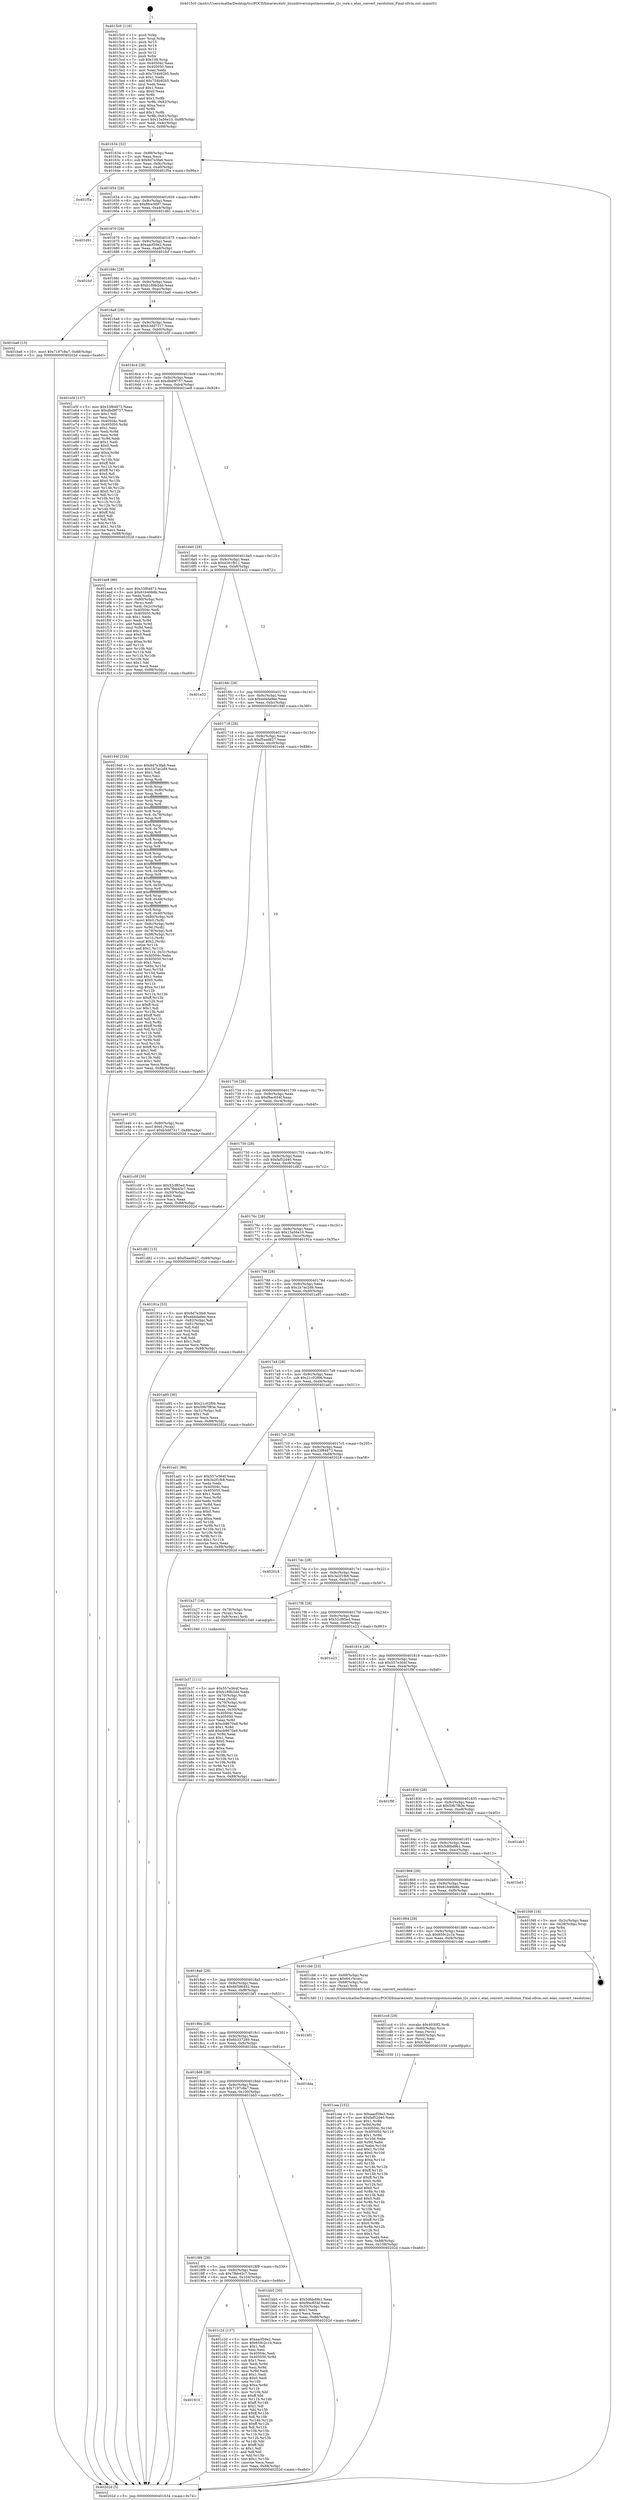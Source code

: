 digraph "0x4015c0" {
  label = "0x4015c0 (/mnt/c/Users/mathe/Desktop/tcc/POCII/binaries/extr_linuxdriversinputmouseelan_i2c_core.c_elan_convert_resolution_Final-ollvm.out::main(0))"
  labelloc = "t"
  node[shape=record]

  Entry [label="",width=0.3,height=0.3,shape=circle,fillcolor=black,style=filled]
  "0x401634" [label="{
     0x401634 [32]\l
     | [instrs]\l
     &nbsp;&nbsp;0x401634 \<+6\>: mov -0x88(%rbp),%eax\l
     &nbsp;&nbsp;0x40163a \<+2\>: mov %eax,%ecx\l
     &nbsp;&nbsp;0x40163c \<+6\>: sub $0x8d7e3fa6,%ecx\l
     &nbsp;&nbsp;0x401642 \<+6\>: mov %eax,-0x9c(%rbp)\l
     &nbsp;&nbsp;0x401648 \<+6\>: mov %ecx,-0xa0(%rbp)\l
     &nbsp;&nbsp;0x40164e \<+6\>: je 0000000000401f5a \<main+0x99a\>\l
  }"]
  "0x401f5a" [label="{
     0x401f5a\l
  }", style=dashed]
  "0x401654" [label="{
     0x401654 [28]\l
     | [instrs]\l
     &nbsp;&nbsp;0x401654 \<+5\>: jmp 0000000000401659 \<main+0x99\>\l
     &nbsp;&nbsp;0x401659 \<+6\>: mov -0x9c(%rbp),%eax\l
     &nbsp;&nbsp;0x40165f \<+5\>: sub $0x8fce3d97,%eax\l
     &nbsp;&nbsp;0x401664 \<+6\>: mov %eax,-0xa4(%rbp)\l
     &nbsp;&nbsp;0x40166a \<+6\>: je 0000000000401d91 \<main+0x7d1\>\l
  }"]
  Exit [label="",width=0.3,height=0.3,shape=circle,fillcolor=black,style=filled,peripheries=2]
  "0x401d91" [label="{
     0x401d91\l
  }", style=dashed]
  "0x401670" [label="{
     0x401670 [28]\l
     | [instrs]\l
     &nbsp;&nbsp;0x401670 \<+5\>: jmp 0000000000401675 \<main+0xb5\>\l
     &nbsp;&nbsp;0x401675 \<+6\>: mov -0x9c(%rbp),%eax\l
     &nbsp;&nbsp;0x40167b \<+5\>: sub $0xaacf59e2,%eax\l
     &nbsp;&nbsp;0x401680 \<+6\>: mov %eax,-0xa8(%rbp)\l
     &nbsp;&nbsp;0x401686 \<+6\>: je 0000000000401fcf \<main+0xa0f\>\l
  }"]
  "0x401cea" [label="{
     0x401cea [152]\l
     | [instrs]\l
     &nbsp;&nbsp;0x401cea \<+5\>: mov $0xaacf59e2,%esi\l
     &nbsp;&nbsp;0x401cef \<+5\>: mov $0xfaf52d40,%edx\l
     &nbsp;&nbsp;0x401cf4 \<+3\>: mov $0x1,%r8b\l
     &nbsp;&nbsp;0x401cf7 \<+3\>: xor %r9d,%r9d\l
     &nbsp;&nbsp;0x401cfa \<+8\>: mov 0x40504c,%r10d\l
     &nbsp;&nbsp;0x401d02 \<+8\>: mov 0x405050,%r11d\l
     &nbsp;&nbsp;0x401d0a \<+4\>: sub $0x1,%r9d\l
     &nbsp;&nbsp;0x401d0e \<+3\>: mov %r10d,%ebx\l
     &nbsp;&nbsp;0x401d11 \<+3\>: add %r9d,%ebx\l
     &nbsp;&nbsp;0x401d14 \<+4\>: imul %ebx,%r10d\l
     &nbsp;&nbsp;0x401d18 \<+4\>: and $0x1,%r10d\l
     &nbsp;&nbsp;0x401d1c \<+4\>: cmp $0x0,%r10d\l
     &nbsp;&nbsp;0x401d20 \<+4\>: sete %r14b\l
     &nbsp;&nbsp;0x401d24 \<+4\>: cmp $0xa,%r11d\l
     &nbsp;&nbsp;0x401d28 \<+4\>: setl %r15b\l
     &nbsp;&nbsp;0x401d2c \<+3\>: mov %r14b,%r12b\l
     &nbsp;&nbsp;0x401d2f \<+4\>: xor $0xff,%r12b\l
     &nbsp;&nbsp;0x401d33 \<+3\>: mov %r15b,%r13b\l
     &nbsp;&nbsp;0x401d36 \<+4\>: xor $0xff,%r13b\l
     &nbsp;&nbsp;0x401d3a \<+4\>: xor $0x0,%r8b\l
     &nbsp;&nbsp;0x401d3e \<+3\>: mov %r12b,%cl\l
     &nbsp;&nbsp;0x401d41 \<+3\>: and $0x0,%cl\l
     &nbsp;&nbsp;0x401d44 \<+3\>: and %r8b,%r14b\l
     &nbsp;&nbsp;0x401d47 \<+3\>: mov %r13b,%dil\l
     &nbsp;&nbsp;0x401d4a \<+4\>: and $0x0,%dil\l
     &nbsp;&nbsp;0x401d4e \<+3\>: and %r8b,%r15b\l
     &nbsp;&nbsp;0x401d51 \<+3\>: or %r14b,%cl\l
     &nbsp;&nbsp;0x401d54 \<+3\>: or %r15b,%dil\l
     &nbsp;&nbsp;0x401d57 \<+3\>: xor %dil,%cl\l
     &nbsp;&nbsp;0x401d5a \<+3\>: or %r13b,%r12b\l
     &nbsp;&nbsp;0x401d5d \<+4\>: xor $0xff,%r12b\l
     &nbsp;&nbsp;0x401d61 \<+4\>: or $0x0,%r8b\l
     &nbsp;&nbsp;0x401d65 \<+3\>: and %r8b,%r12b\l
     &nbsp;&nbsp;0x401d68 \<+3\>: or %r12b,%cl\l
     &nbsp;&nbsp;0x401d6b \<+3\>: test $0x1,%cl\l
     &nbsp;&nbsp;0x401d6e \<+3\>: cmovne %edx,%esi\l
     &nbsp;&nbsp;0x401d71 \<+6\>: mov %esi,-0x88(%rbp)\l
     &nbsp;&nbsp;0x401d77 \<+6\>: mov %eax,-0x108(%rbp)\l
     &nbsp;&nbsp;0x401d7d \<+5\>: jmp 000000000040202d \<main+0xa6d\>\l
  }"]
  "0x401fcf" [label="{
     0x401fcf\l
  }", style=dashed]
  "0x40168c" [label="{
     0x40168c [28]\l
     | [instrs]\l
     &nbsp;&nbsp;0x40168c \<+5\>: jmp 0000000000401691 \<main+0xd1\>\l
     &nbsp;&nbsp;0x401691 \<+6\>: mov -0x9c(%rbp),%eax\l
     &nbsp;&nbsp;0x401697 \<+5\>: sub $0xb189b2dd,%eax\l
     &nbsp;&nbsp;0x40169c \<+6\>: mov %eax,-0xac(%rbp)\l
     &nbsp;&nbsp;0x4016a2 \<+6\>: je 0000000000401ba6 \<main+0x5e6\>\l
  }"]
  "0x401ccd" [label="{
     0x401ccd [29]\l
     | [instrs]\l
     &nbsp;&nbsp;0x401ccd \<+10\>: movabs $0x4030f2,%rdi\l
     &nbsp;&nbsp;0x401cd7 \<+4\>: mov -0x60(%rbp),%rcx\l
     &nbsp;&nbsp;0x401cdb \<+2\>: mov %eax,(%rcx)\l
     &nbsp;&nbsp;0x401cdd \<+4\>: mov -0x60(%rbp),%rcx\l
     &nbsp;&nbsp;0x401ce1 \<+2\>: mov (%rcx),%esi\l
     &nbsp;&nbsp;0x401ce3 \<+2\>: mov $0x0,%al\l
     &nbsp;&nbsp;0x401ce5 \<+5\>: call 0000000000401030 \<printf@plt\>\l
     | [calls]\l
     &nbsp;&nbsp;0x401030 \{1\} (unknown)\l
  }"]
  "0x401ba6" [label="{
     0x401ba6 [15]\l
     | [instrs]\l
     &nbsp;&nbsp;0x401ba6 \<+10\>: movl $0x7197c8a7,-0x88(%rbp)\l
     &nbsp;&nbsp;0x401bb0 \<+5\>: jmp 000000000040202d \<main+0xa6d\>\l
  }"]
  "0x4016a8" [label="{
     0x4016a8 [28]\l
     | [instrs]\l
     &nbsp;&nbsp;0x4016a8 \<+5\>: jmp 00000000004016ad \<main+0xed\>\l
     &nbsp;&nbsp;0x4016ad \<+6\>: mov -0x9c(%rbp),%eax\l
     &nbsp;&nbsp;0x4016b3 \<+5\>: sub $0xb3dd7317,%eax\l
     &nbsp;&nbsp;0x4016b8 \<+6\>: mov %eax,-0xb0(%rbp)\l
     &nbsp;&nbsp;0x4016be \<+6\>: je 0000000000401e5f \<main+0x89f\>\l
  }"]
  "0x401910" [label="{
     0x401910\l
  }", style=dashed]
  "0x401e5f" [label="{
     0x401e5f [137]\l
     | [instrs]\l
     &nbsp;&nbsp;0x401e5f \<+5\>: mov $0x33f84873,%eax\l
     &nbsp;&nbsp;0x401e64 \<+5\>: mov $0xdbd9f757,%ecx\l
     &nbsp;&nbsp;0x401e69 \<+2\>: mov $0x1,%dl\l
     &nbsp;&nbsp;0x401e6b \<+2\>: xor %esi,%esi\l
     &nbsp;&nbsp;0x401e6d \<+7\>: mov 0x40504c,%edi\l
     &nbsp;&nbsp;0x401e74 \<+8\>: mov 0x405050,%r8d\l
     &nbsp;&nbsp;0x401e7c \<+3\>: sub $0x1,%esi\l
     &nbsp;&nbsp;0x401e7f \<+3\>: mov %edi,%r9d\l
     &nbsp;&nbsp;0x401e82 \<+3\>: add %esi,%r9d\l
     &nbsp;&nbsp;0x401e85 \<+4\>: imul %r9d,%edi\l
     &nbsp;&nbsp;0x401e89 \<+3\>: and $0x1,%edi\l
     &nbsp;&nbsp;0x401e8c \<+3\>: cmp $0x0,%edi\l
     &nbsp;&nbsp;0x401e8f \<+4\>: sete %r10b\l
     &nbsp;&nbsp;0x401e93 \<+4\>: cmp $0xa,%r8d\l
     &nbsp;&nbsp;0x401e97 \<+4\>: setl %r11b\l
     &nbsp;&nbsp;0x401e9b \<+3\>: mov %r10b,%bl\l
     &nbsp;&nbsp;0x401e9e \<+3\>: xor $0xff,%bl\l
     &nbsp;&nbsp;0x401ea1 \<+3\>: mov %r11b,%r14b\l
     &nbsp;&nbsp;0x401ea4 \<+4\>: xor $0xff,%r14b\l
     &nbsp;&nbsp;0x401ea8 \<+3\>: xor $0x0,%dl\l
     &nbsp;&nbsp;0x401eab \<+3\>: mov %bl,%r15b\l
     &nbsp;&nbsp;0x401eae \<+4\>: and $0x0,%r15b\l
     &nbsp;&nbsp;0x401eb2 \<+3\>: and %dl,%r10b\l
     &nbsp;&nbsp;0x401eb5 \<+3\>: mov %r14b,%r12b\l
     &nbsp;&nbsp;0x401eb8 \<+4\>: and $0x0,%r12b\l
     &nbsp;&nbsp;0x401ebc \<+3\>: and %dl,%r11b\l
     &nbsp;&nbsp;0x401ebf \<+3\>: or %r10b,%r15b\l
     &nbsp;&nbsp;0x401ec2 \<+3\>: or %r11b,%r12b\l
     &nbsp;&nbsp;0x401ec5 \<+3\>: xor %r12b,%r15b\l
     &nbsp;&nbsp;0x401ec8 \<+3\>: or %r14b,%bl\l
     &nbsp;&nbsp;0x401ecb \<+3\>: xor $0xff,%bl\l
     &nbsp;&nbsp;0x401ece \<+3\>: or $0x0,%dl\l
     &nbsp;&nbsp;0x401ed1 \<+2\>: and %dl,%bl\l
     &nbsp;&nbsp;0x401ed3 \<+3\>: or %bl,%r15b\l
     &nbsp;&nbsp;0x401ed6 \<+4\>: test $0x1,%r15b\l
     &nbsp;&nbsp;0x401eda \<+3\>: cmovne %ecx,%eax\l
     &nbsp;&nbsp;0x401edd \<+6\>: mov %eax,-0x88(%rbp)\l
     &nbsp;&nbsp;0x401ee3 \<+5\>: jmp 000000000040202d \<main+0xa6d\>\l
  }"]
  "0x4016c4" [label="{
     0x4016c4 [28]\l
     | [instrs]\l
     &nbsp;&nbsp;0x4016c4 \<+5\>: jmp 00000000004016c9 \<main+0x109\>\l
     &nbsp;&nbsp;0x4016c9 \<+6\>: mov -0x9c(%rbp),%eax\l
     &nbsp;&nbsp;0x4016cf \<+5\>: sub $0xdbd9f757,%eax\l
     &nbsp;&nbsp;0x4016d4 \<+6\>: mov %eax,-0xb4(%rbp)\l
     &nbsp;&nbsp;0x4016da \<+6\>: je 0000000000401ee8 \<main+0x928\>\l
  }"]
  "0x401c2d" [label="{
     0x401c2d [137]\l
     | [instrs]\l
     &nbsp;&nbsp;0x401c2d \<+5\>: mov $0xaacf59e2,%eax\l
     &nbsp;&nbsp;0x401c32 \<+5\>: mov $0x659c2c1b,%ecx\l
     &nbsp;&nbsp;0x401c37 \<+2\>: mov $0x1,%dl\l
     &nbsp;&nbsp;0x401c39 \<+2\>: xor %esi,%esi\l
     &nbsp;&nbsp;0x401c3b \<+7\>: mov 0x40504c,%edi\l
     &nbsp;&nbsp;0x401c42 \<+8\>: mov 0x405050,%r8d\l
     &nbsp;&nbsp;0x401c4a \<+3\>: sub $0x1,%esi\l
     &nbsp;&nbsp;0x401c4d \<+3\>: mov %edi,%r9d\l
     &nbsp;&nbsp;0x401c50 \<+3\>: add %esi,%r9d\l
     &nbsp;&nbsp;0x401c53 \<+4\>: imul %r9d,%edi\l
     &nbsp;&nbsp;0x401c57 \<+3\>: and $0x1,%edi\l
     &nbsp;&nbsp;0x401c5a \<+3\>: cmp $0x0,%edi\l
     &nbsp;&nbsp;0x401c5d \<+4\>: sete %r10b\l
     &nbsp;&nbsp;0x401c61 \<+4\>: cmp $0xa,%r8d\l
     &nbsp;&nbsp;0x401c65 \<+4\>: setl %r11b\l
     &nbsp;&nbsp;0x401c69 \<+3\>: mov %r10b,%bl\l
     &nbsp;&nbsp;0x401c6c \<+3\>: xor $0xff,%bl\l
     &nbsp;&nbsp;0x401c6f \<+3\>: mov %r11b,%r14b\l
     &nbsp;&nbsp;0x401c72 \<+4\>: xor $0xff,%r14b\l
     &nbsp;&nbsp;0x401c76 \<+3\>: xor $0x1,%dl\l
     &nbsp;&nbsp;0x401c79 \<+3\>: mov %bl,%r15b\l
     &nbsp;&nbsp;0x401c7c \<+4\>: and $0xff,%r15b\l
     &nbsp;&nbsp;0x401c80 \<+3\>: and %dl,%r10b\l
     &nbsp;&nbsp;0x401c83 \<+3\>: mov %r14b,%r12b\l
     &nbsp;&nbsp;0x401c86 \<+4\>: and $0xff,%r12b\l
     &nbsp;&nbsp;0x401c8a \<+3\>: and %dl,%r11b\l
     &nbsp;&nbsp;0x401c8d \<+3\>: or %r10b,%r15b\l
     &nbsp;&nbsp;0x401c90 \<+3\>: or %r11b,%r12b\l
     &nbsp;&nbsp;0x401c93 \<+3\>: xor %r12b,%r15b\l
     &nbsp;&nbsp;0x401c96 \<+3\>: or %r14b,%bl\l
     &nbsp;&nbsp;0x401c99 \<+3\>: xor $0xff,%bl\l
     &nbsp;&nbsp;0x401c9c \<+3\>: or $0x1,%dl\l
     &nbsp;&nbsp;0x401c9f \<+2\>: and %dl,%bl\l
     &nbsp;&nbsp;0x401ca1 \<+3\>: or %bl,%r15b\l
     &nbsp;&nbsp;0x401ca4 \<+4\>: test $0x1,%r15b\l
     &nbsp;&nbsp;0x401ca8 \<+3\>: cmovne %ecx,%eax\l
     &nbsp;&nbsp;0x401cab \<+6\>: mov %eax,-0x88(%rbp)\l
     &nbsp;&nbsp;0x401cb1 \<+5\>: jmp 000000000040202d \<main+0xa6d\>\l
  }"]
  "0x401ee8" [label="{
     0x401ee8 [96]\l
     | [instrs]\l
     &nbsp;&nbsp;0x401ee8 \<+5\>: mov $0x33f84873,%eax\l
     &nbsp;&nbsp;0x401eed \<+5\>: mov $0x61b46b8b,%ecx\l
     &nbsp;&nbsp;0x401ef2 \<+2\>: xor %edx,%edx\l
     &nbsp;&nbsp;0x401ef4 \<+4\>: mov -0x80(%rbp),%rsi\l
     &nbsp;&nbsp;0x401ef8 \<+2\>: mov (%rsi),%edi\l
     &nbsp;&nbsp;0x401efa \<+3\>: mov %edi,-0x2c(%rbp)\l
     &nbsp;&nbsp;0x401efd \<+7\>: mov 0x40504c,%edi\l
     &nbsp;&nbsp;0x401f04 \<+8\>: mov 0x405050,%r8d\l
     &nbsp;&nbsp;0x401f0c \<+3\>: sub $0x1,%edx\l
     &nbsp;&nbsp;0x401f0f \<+3\>: mov %edi,%r9d\l
     &nbsp;&nbsp;0x401f12 \<+3\>: add %edx,%r9d\l
     &nbsp;&nbsp;0x401f15 \<+4\>: imul %r9d,%edi\l
     &nbsp;&nbsp;0x401f19 \<+3\>: and $0x1,%edi\l
     &nbsp;&nbsp;0x401f1c \<+3\>: cmp $0x0,%edi\l
     &nbsp;&nbsp;0x401f1f \<+4\>: sete %r10b\l
     &nbsp;&nbsp;0x401f23 \<+4\>: cmp $0xa,%r8d\l
     &nbsp;&nbsp;0x401f27 \<+4\>: setl %r11b\l
     &nbsp;&nbsp;0x401f2b \<+3\>: mov %r10b,%bl\l
     &nbsp;&nbsp;0x401f2e \<+3\>: and %r11b,%bl\l
     &nbsp;&nbsp;0x401f31 \<+3\>: xor %r11b,%r10b\l
     &nbsp;&nbsp;0x401f34 \<+3\>: or %r10b,%bl\l
     &nbsp;&nbsp;0x401f37 \<+3\>: test $0x1,%bl\l
     &nbsp;&nbsp;0x401f3a \<+3\>: cmovne %ecx,%eax\l
     &nbsp;&nbsp;0x401f3d \<+6\>: mov %eax,-0x88(%rbp)\l
     &nbsp;&nbsp;0x401f43 \<+5\>: jmp 000000000040202d \<main+0xa6d\>\l
  }"]
  "0x4016e0" [label="{
     0x4016e0 [28]\l
     | [instrs]\l
     &nbsp;&nbsp;0x4016e0 \<+5\>: jmp 00000000004016e5 \<main+0x125\>\l
     &nbsp;&nbsp;0x4016e5 \<+6\>: mov -0x9c(%rbp),%eax\l
     &nbsp;&nbsp;0x4016eb \<+5\>: sub $0xe261fb11,%eax\l
     &nbsp;&nbsp;0x4016f0 \<+6\>: mov %eax,-0xb8(%rbp)\l
     &nbsp;&nbsp;0x4016f6 \<+6\>: je 0000000000401e32 \<main+0x872\>\l
  }"]
  "0x4018f4" [label="{
     0x4018f4 [28]\l
     | [instrs]\l
     &nbsp;&nbsp;0x4018f4 \<+5\>: jmp 00000000004018f9 \<main+0x339\>\l
     &nbsp;&nbsp;0x4018f9 \<+6\>: mov -0x9c(%rbp),%eax\l
     &nbsp;&nbsp;0x4018ff \<+5\>: sub $0x7fbb45c7,%eax\l
     &nbsp;&nbsp;0x401904 \<+6\>: mov %eax,-0x104(%rbp)\l
     &nbsp;&nbsp;0x40190a \<+6\>: je 0000000000401c2d \<main+0x66d\>\l
  }"]
  "0x401e32" [label="{
     0x401e32\l
  }", style=dashed]
  "0x4016fc" [label="{
     0x4016fc [28]\l
     | [instrs]\l
     &nbsp;&nbsp;0x4016fc \<+5\>: jmp 0000000000401701 \<main+0x141\>\l
     &nbsp;&nbsp;0x401701 \<+6\>: mov -0x9c(%rbp),%eax\l
     &nbsp;&nbsp;0x401707 \<+5\>: sub $0xed4da9ee,%eax\l
     &nbsp;&nbsp;0x40170c \<+6\>: mov %eax,-0xbc(%rbp)\l
     &nbsp;&nbsp;0x401712 \<+6\>: je 000000000040194f \<main+0x38f\>\l
  }"]
  "0x401bb5" [label="{
     0x401bb5 [30]\l
     | [instrs]\l
     &nbsp;&nbsp;0x401bb5 \<+5\>: mov $0x5d6bd9b1,%eax\l
     &nbsp;&nbsp;0x401bba \<+5\>: mov $0xf9ac654f,%ecx\l
     &nbsp;&nbsp;0x401bbf \<+3\>: mov -0x30(%rbp),%edx\l
     &nbsp;&nbsp;0x401bc2 \<+3\>: cmp $0x1,%edx\l
     &nbsp;&nbsp;0x401bc5 \<+3\>: cmovl %ecx,%eax\l
     &nbsp;&nbsp;0x401bc8 \<+6\>: mov %eax,-0x88(%rbp)\l
     &nbsp;&nbsp;0x401bce \<+5\>: jmp 000000000040202d \<main+0xa6d\>\l
  }"]
  "0x40194f" [label="{
     0x40194f [326]\l
     | [instrs]\l
     &nbsp;&nbsp;0x40194f \<+5\>: mov $0x8d7e3fa6,%eax\l
     &nbsp;&nbsp;0x401954 \<+5\>: mov $0x1b7ac2d9,%ecx\l
     &nbsp;&nbsp;0x401959 \<+2\>: mov $0x1,%dl\l
     &nbsp;&nbsp;0x40195b \<+2\>: xor %esi,%esi\l
     &nbsp;&nbsp;0x40195d \<+3\>: mov %rsp,%rdi\l
     &nbsp;&nbsp;0x401960 \<+4\>: add $0xfffffffffffffff0,%rdi\l
     &nbsp;&nbsp;0x401964 \<+3\>: mov %rdi,%rsp\l
     &nbsp;&nbsp;0x401967 \<+4\>: mov %rdi,-0x80(%rbp)\l
     &nbsp;&nbsp;0x40196b \<+3\>: mov %rsp,%rdi\l
     &nbsp;&nbsp;0x40196e \<+4\>: add $0xfffffffffffffff0,%rdi\l
     &nbsp;&nbsp;0x401972 \<+3\>: mov %rdi,%rsp\l
     &nbsp;&nbsp;0x401975 \<+3\>: mov %rsp,%r8\l
     &nbsp;&nbsp;0x401978 \<+4\>: add $0xfffffffffffffff0,%r8\l
     &nbsp;&nbsp;0x40197c \<+3\>: mov %r8,%rsp\l
     &nbsp;&nbsp;0x40197f \<+4\>: mov %r8,-0x78(%rbp)\l
     &nbsp;&nbsp;0x401983 \<+3\>: mov %rsp,%r8\l
     &nbsp;&nbsp;0x401986 \<+4\>: add $0xfffffffffffffff0,%r8\l
     &nbsp;&nbsp;0x40198a \<+3\>: mov %r8,%rsp\l
     &nbsp;&nbsp;0x40198d \<+4\>: mov %r8,-0x70(%rbp)\l
     &nbsp;&nbsp;0x401991 \<+3\>: mov %rsp,%r8\l
     &nbsp;&nbsp;0x401994 \<+4\>: add $0xfffffffffffffff0,%r8\l
     &nbsp;&nbsp;0x401998 \<+3\>: mov %r8,%rsp\l
     &nbsp;&nbsp;0x40199b \<+4\>: mov %r8,-0x68(%rbp)\l
     &nbsp;&nbsp;0x40199f \<+3\>: mov %rsp,%r8\l
     &nbsp;&nbsp;0x4019a2 \<+4\>: add $0xfffffffffffffff0,%r8\l
     &nbsp;&nbsp;0x4019a6 \<+3\>: mov %r8,%rsp\l
     &nbsp;&nbsp;0x4019a9 \<+4\>: mov %r8,-0x60(%rbp)\l
     &nbsp;&nbsp;0x4019ad \<+3\>: mov %rsp,%r8\l
     &nbsp;&nbsp;0x4019b0 \<+4\>: add $0xfffffffffffffff0,%r8\l
     &nbsp;&nbsp;0x4019b4 \<+3\>: mov %r8,%rsp\l
     &nbsp;&nbsp;0x4019b7 \<+4\>: mov %r8,-0x58(%rbp)\l
     &nbsp;&nbsp;0x4019bb \<+3\>: mov %rsp,%r8\l
     &nbsp;&nbsp;0x4019be \<+4\>: add $0xfffffffffffffff0,%r8\l
     &nbsp;&nbsp;0x4019c2 \<+3\>: mov %r8,%rsp\l
     &nbsp;&nbsp;0x4019c5 \<+4\>: mov %r8,-0x50(%rbp)\l
     &nbsp;&nbsp;0x4019c9 \<+3\>: mov %rsp,%r8\l
     &nbsp;&nbsp;0x4019cc \<+4\>: add $0xfffffffffffffff0,%r8\l
     &nbsp;&nbsp;0x4019d0 \<+3\>: mov %r8,%rsp\l
     &nbsp;&nbsp;0x4019d3 \<+4\>: mov %r8,-0x48(%rbp)\l
     &nbsp;&nbsp;0x4019d7 \<+3\>: mov %rsp,%r8\l
     &nbsp;&nbsp;0x4019da \<+4\>: add $0xfffffffffffffff0,%r8\l
     &nbsp;&nbsp;0x4019de \<+3\>: mov %r8,%rsp\l
     &nbsp;&nbsp;0x4019e1 \<+4\>: mov %r8,-0x40(%rbp)\l
     &nbsp;&nbsp;0x4019e5 \<+4\>: mov -0x80(%rbp),%r8\l
     &nbsp;&nbsp;0x4019e9 \<+7\>: movl $0x0,(%r8)\l
     &nbsp;&nbsp;0x4019f0 \<+7\>: mov -0x8c(%rbp),%r9d\l
     &nbsp;&nbsp;0x4019f7 \<+3\>: mov %r9d,(%rdi)\l
     &nbsp;&nbsp;0x4019fa \<+4\>: mov -0x78(%rbp),%r8\l
     &nbsp;&nbsp;0x4019fe \<+7\>: mov -0x98(%rbp),%r10\l
     &nbsp;&nbsp;0x401a05 \<+3\>: mov %r10,(%r8)\l
     &nbsp;&nbsp;0x401a08 \<+3\>: cmpl $0x2,(%rdi)\l
     &nbsp;&nbsp;0x401a0b \<+4\>: setne %r11b\l
     &nbsp;&nbsp;0x401a0f \<+4\>: and $0x1,%r11b\l
     &nbsp;&nbsp;0x401a13 \<+4\>: mov %r11b,-0x31(%rbp)\l
     &nbsp;&nbsp;0x401a17 \<+7\>: mov 0x40504c,%ebx\l
     &nbsp;&nbsp;0x401a1e \<+8\>: mov 0x405050,%r14d\l
     &nbsp;&nbsp;0x401a26 \<+3\>: sub $0x1,%esi\l
     &nbsp;&nbsp;0x401a29 \<+3\>: mov %ebx,%r15d\l
     &nbsp;&nbsp;0x401a2c \<+3\>: add %esi,%r15d\l
     &nbsp;&nbsp;0x401a2f \<+4\>: imul %r15d,%ebx\l
     &nbsp;&nbsp;0x401a33 \<+3\>: and $0x1,%ebx\l
     &nbsp;&nbsp;0x401a36 \<+3\>: cmp $0x0,%ebx\l
     &nbsp;&nbsp;0x401a39 \<+4\>: sete %r11b\l
     &nbsp;&nbsp;0x401a3d \<+4\>: cmp $0xa,%r14d\l
     &nbsp;&nbsp;0x401a41 \<+4\>: setl %r12b\l
     &nbsp;&nbsp;0x401a45 \<+3\>: mov %r11b,%r13b\l
     &nbsp;&nbsp;0x401a48 \<+4\>: xor $0xff,%r13b\l
     &nbsp;&nbsp;0x401a4c \<+3\>: mov %r12b,%sil\l
     &nbsp;&nbsp;0x401a4f \<+4\>: xor $0xff,%sil\l
     &nbsp;&nbsp;0x401a53 \<+3\>: xor $0x1,%dl\l
     &nbsp;&nbsp;0x401a56 \<+3\>: mov %r13b,%dil\l
     &nbsp;&nbsp;0x401a59 \<+4\>: and $0xff,%dil\l
     &nbsp;&nbsp;0x401a5d \<+3\>: and %dl,%r11b\l
     &nbsp;&nbsp;0x401a60 \<+3\>: mov %sil,%r8b\l
     &nbsp;&nbsp;0x401a63 \<+4\>: and $0xff,%r8b\l
     &nbsp;&nbsp;0x401a67 \<+3\>: and %dl,%r12b\l
     &nbsp;&nbsp;0x401a6a \<+3\>: or %r11b,%dil\l
     &nbsp;&nbsp;0x401a6d \<+3\>: or %r12b,%r8b\l
     &nbsp;&nbsp;0x401a70 \<+3\>: xor %r8b,%dil\l
     &nbsp;&nbsp;0x401a73 \<+3\>: or %sil,%r13b\l
     &nbsp;&nbsp;0x401a76 \<+4\>: xor $0xff,%r13b\l
     &nbsp;&nbsp;0x401a7a \<+3\>: or $0x1,%dl\l
     &nbsp;&nbsp;0x401a7d \<+3\>: and %dl,%r13b\l
     &nbsp;&nbsp;0x401a80 \<+3\>: or %r13b,%dil\l
     &nbsp;&nbsp;0x401a83 \<+4\>: test $0x1,%dil\l
     &nbsp;&nbsp;0x401a87 \<+3\>: cmovne %ecx,%eax\l
     &nbsp;&nbsp;0x401a8a \<+6\>: mov %eax,-0x88(%rbp)\l
     &nbsp;&nbsp;0x401a90 \<+5\>: jmp 000000000040202d \<main+0xa6d\>\l
  }"]
  "0x401718" [label="{
     0x401718 [28]\l
     | [instrs]\l
     &nbsp;&nbsp;0x401718 \<+5\>: jmp 000000000040171d \<main+0x15d\>\l
     &nbsp;&nbsp;0x40171d \<+6\>: mov -0x9c(%rbp),%eax\l
     &nbsp;&nbsp;0x401723 \<+5\>: sub $0xf5aad627,%eax\l
     &nbsp;&nbsp;0x401728 \<+6\>: mov %eax,-0xc0(%rbp)\l
     &nbsp;&nbsp;0x40172e \<+6\>: je 0000000000401e46 \<main+0x886\>\l
  }"]
  "0x4018d8" [label="{
     0x4018d8 [28]\l
     | [instrs]\l
     &nbsp;&nbsp;0x4018d8 \<+5\>: jmp 00000000004018dd \<main+0x31d\>\l
     &nbsp;&nbsp;0x4018dd \<+6\>: mov -0x9c(%rbp),%eax\l
     &nbsp;&nbsp;0x4018e3 \<+5\>: sub $0x7197c8a7,%eax\l
     &nbsp;&nbsp;0x4018e8 \<+6\>: mov %eax,-0x100(%rbp)\l
     &nbsp;&nbsp;0x4018ee \<+6\>: je 0000000000401bb5 \<main+0x5f5\>\l
  }"]
  "0x401e46" [label="{
     0x401e46 [25]\l
     | [instrs]\l
     &nbsp;&nbsp;0x401e46 \<+4\>: mov -0x80(%rbp),%rax\l
     &nbsp;&nbsp;0x401e4a \<+6\>: movl $0x0,(%rax)\l
     &nbsp;&nbsp;0x401e50 \<+10\>: movl $0xb3dd7317,-0x88(%rbp)\l
     &nbsp;&nbsp;0x401e5a \<+5\>: jmp 000000000040202d \<main+0xa6d\>\l
  }"]
  "0x401734" [label="{
     0x401734 [28]\l
     | [instrs]\l
     &nbsp;&nbsp;0x401734 \<+5\>: jmp 0000000000401739 \<main+0x179\>\l
     &nbsp;&nbsp;0x401739 \<+6\>: mov -0x9c(%rbp),%eax\l
     &nbsp;&nbsp;0x40173f \<+5\>: sub $0xf9ac654f,%eax\l
     &nbsp;&nbsp;0x401744 \<+6\>: mov %eax,-0xc4(%rbp)\l
     &nbsp;&nbsp;0x40174a \<+6\>: je 0000000000401c0f \<main+0x64f\>\l
  }"]
  "0x401dda" [label="{
     0x401dda\l
  }", style=dashed]
  "0x401c0f" [label="{
     0x401c0f [30]\l
     | [instrs]\l
     &nbsp;&nbsp;0x401c0f \<+5\>: mov $0x52cf85ed,%eax\l
     &nbsp;&nbsp;0x401c14 \<+5\>: mov $0x7fbb45c7,%ecx\l
     &nbsp;&nbsp;0x401c19 \<+3\>: mov -0x30(%rbp),%edx\l
     &nbsp;&nbsp;0x401c1c \<+3\>: cmp $0x0,%edx\l
     &nbsp;&nbsp;0x401c1f \<+3\>: cmove %ecx,%eax\l
     &nbsp;&nbsp;0x401c22 \<+6\>: mov %eax,-0x88(%rbp)\l
     &nbsp;&nbsp;0x401c28 \<+5\>: jmp 000000000040202d \<main+0xa6d\>\l
  }"]
  "0x401750" [label="{
     0x401750 [28]\l
     | [instrs]\l
     &nbsp;&nbsp;0x401750 \<+5\>: jmp 0000000000401755 \<main+0x195\>\l
     &nbsp;&nbsp;0x401755 \<+6\>: mov -0x9c(%rbp),%eax\l
     &nbsp;&nbsp;0x40175b \<+5\>: sub $0xfaf52d40,%eax\l
     &nbsp;&nbsp;0x401760 \<+6\>: mov %eax,-0xc8(%rbp)\l
     &nbsp;&nbsp;0x401766 \<+6\>: je 0000000000401d82 \<main+0x7c2\>\l
  }"]
  "0x4018bc" [label="{
     0x4018bc [28]\l
     | [instrs]\l
     &nbsp;&nbsp;0x4018bc \<+5\>: jmp 00000000004018c1 \<main+0x301\>\l
     &nbsp;&nbsp;0x4018c1 \<+6\>: mov -0x9c(%rbp),%eax\l
     &nbsp;&nbsp;0x4018c7 \<+5\>: sub $0x6b337289,%eax\l
     &nbsp;&nbsp;0x4018cc \<+6\>: mov %eax,-0xfc(%rbp)\l
     &nbsp;&nbsp;0x4018d2 \<+6\>: je 0000000000401dda \<main+0x81a\>\l
  }"]
  "0x401d82" [label="{
     0x401d82 [15]\l
     | [instrs]\l
     &nbsp;&nbsp;0x401d82 \<+10\>: movl $0xf5aad627,-0x88(%rbp)\l
     &nbsp;&nbsp;0x401d8c \<+5\>: jmp 000000000040202d \<main+0xa6d\>\l
  }"]
  "0x40176c" [label="{
     0x40176c [28]\l
     | [instrs]\l
     &nbsp;&nbsp;0x40176c \<+5\>: jmp 0000000000401771 \<main+0x1b1\>\l
     &nbsp;&nbsp;0x401771 \<+6\>: mov -0x9c(%rbp),%eax\l
     &nbsp;&nbsp;0x401777 \<+5\>: sub $0x13a56e10,%eax\l
     &nbsp;&nbsp;0x40177c \<+6\>: mov %eax,-0xcc(%rbp)\l
     &nbsp;&nbsp;0x401782 \<+6\>: je 000000000040191a \<main+0x35a\>\l
  }"]
  "0x401bf1" [label="{
     0x401bf1\l
  }", style=dashed]
  "0x40191a" [label="{
     0x40191a [53]\l
     | [instrs]\l
     &nbsp;&nbsp;0x40191a \<+5\>: mov $0x8d7e3fa6,%eax\l
     &nbsp;&nbsp;0x40191f \<+5\>: mov $0xed4da9ee,%ecx\l
     &nbsp;&nbsp;0x401924 \<+6\>: mov -0x82(%rbp),%dl\l
     &nbsp;&nbsp;0x40192a \<+7\>: mov -0x81(%rbp),%sil\l
     &nbsp;&nbsp;0x401931 \<+3\>: mov %dl,%dil\l
     &nbsp;&nbsp;0x401934 \<+3\>: and %sil,%dil\l
     &nbsp;&nbsp;0x401937 \<+3\>: xor %sil,%dl\l
     &nbsp;&nbsp;0x40193a \<+3\>: or %dl,%dil\l
     &nbsp;&nbsp;0x40193d \<+4\>: test $0x1,%dil\l
     &nbsp;&nbsp;0x401941 \<+3\>: cmovne %ecx,%eax\l
     &nbsp;&nbsp;0x401944 \<+6\>: mov %eax,-0x88(%rbp)\l
     &nbsp;&nbsp;0x40194a \<+5\>: jmp 000000000040202d \<main+0xa6d\>\l
  }"]
  "0x401788" [label="{
     0x401788 [28]\l
     | [instrs]\l
     &nbsp;&nbsp;0x401788 \<+5\>: jmp 000000000040178d \<main+0x1cd\>\l
     &nbsp;&nbsp;0x40178d \<+6\>: mov -0x9c(%rbp),%eax\l
     &nbsp;&nbsp;0x401793 \<+5\>: sub $0x1b7ac2d9,%eax\l
     &nbsp;&nbsp;0x401798 \<+6\>: mov %eax,-0xd0(%rbp)\l
     &nbsp;&nbsp;0x40179e \<+6\>: je 0000000000401a95 \<main+0x4d5\>\l
  }"]
  "0x40202d" [label="{
     0x40202d [5]\l
     | [instrs]\l
     &nbsp;&nbsp;0x40202d \<+5\>: jmp 0000000000401634 \<main+0x74\>\l
  }"]
  "0x4015c0" [label="{
     0x4015c0 [116]\l
     | [instrs]\l
     &nbsp;&nbsp;0x4015c0 \<+1\>: push %rbp\l
     &nbsp;&nbsp;0x4015c1 \<+3\>: mov %rsp,%rbp\l
     &nbsp;&nbsp;0x4015c4 \<+2\>: push %r15\l
     &nbsp;&nbsp;0x4015c6 \<+2\>: push %r14\l
     &nbsp;&nbsp;0x4015c8 \<+2\>: push %r13\l
     &nbsp;&nbsp;0x4015ca \<+2\>: push %r12\l
     &nbsp;&nbsp;0x4015cc \<+1\>: push %rbx\l
     &nbsp;&nbsp;0x4015cd \<+7\>: sub $0x108,%rsp\l
     &nbsp;&nbsp;0x4015d4 \<+7\>: mov 0x40504c,%eax\l
     &nbsp;&nbsp;0x4015db \<+7\>: mov 0x405050,%ecx\l
     &nbsp;&nbsp;0x4015e2 \<+2\>: mov %eax,%edx\l
     &nbsp;&nbsp;0x4015e4 \<+6\>: sub $0x754b92b5,%edx\l
     &nbsp;&nbsp;0x4015ea \<+3\>: sub $0x1,%edx\l
     &nbsp;&nbsp;0x4015ed \<+6\>: add $0x754b92b5,%edx\l
     &nbsp;&nbsp;0x4015f3 \<+3\>: imul %edx,%eax\l
     &nbsp;&nbsp;0x4015f6 \<+3\>: and $0x1,%eax\l
     &nbsp;&nbsp;0x4015f9 \<+3\>: cmp $0x0,%eax\l
     &nbsp;&nbsp;0x4015fc \<+4\>: sete %r8b\l
     &nbsp;&nbsp;0x401600 \<+4\>: and $0x1,%r8b\l
     &nbsp;&nbsp;0x401604 \<+7\>: mov %r8b,-0x82(%rbp)\l
     &nbsp;&nbsp;0x40160b \<+3\>: cmp $0xa,%ecx\l
     &nbsp;&nbsp;0x40160e \<+4\>: setl %r8b\l
     &nbsp;&nbsp;0x401612 \<+4\>: and $0x1,%r8b\l
     &nbsp;&nbsp;0x401616 \<+7\>: mov %r8b,-0x81(%rbp)\l
     &nbsp;&nbsp;0x40161d \<+10\>: movl $0x13a56e10,-0x88(%rbp)\l
     &nbsp;&nbsp;0x401627 \<+6\>: mov %edi,-0x8c(%rbp)\l
     &nbsp;&nbsp;0x40162d \<+7\>: mov %rsi,-0x98(%rbp)\l
  }"]
  "0x4018a0" [label="{
     0x4018a0 [28]\l
     | [instrs]\l
     &nbsp;&nbsp;0x4018a0 \<+5\>: jmp 00000000004018a5 \<main+0x2e5\>\l
     &nbsp;&nbsp;0x4018a5 \<+6\>: mov -0x9c(%rbp),%eax\l
     &nbsp;&nbsp;0x4018ab \<+5\>: sub $0x66586452,%eax\l
     &nbsp;&nbsp;0x4018b0 \<+6\>: mov %eax,-0xf8(%rbp)\l
     &nbsp;&nbsp;0x4018b6 \<+6\>: je 0000000000401bf1 \<main+0x631\>\l
  }"]
  "0x401cb6" [label="{
     0x401cb6 [23]\l
     | [instrs]\l
     &nbsp;&nbsp;0x401cb6 \<+4\>: mov -0x68(%rbp),%rax\l
     &nbsp;&nbsp;0x401cba \<+7\>: movq $0x64,(%rax)\l
     &nbsp;&nbsp;0x401cc1 \<+4\>: mov -0x68(%rbp),%rax\l
     &nbsp;&nbsp;0x401cc5 \<+3\>: mov (%rax),%rdi\l
     &nbsp;&nbsp;0x401cc8 \<+5\>: call 00000000004013d0 \<elan_convert_resolution\>\l
     | [calls]\l
     &nbsp;&nbsp;0x4013d0 \{1\} (/mnt/c/Users/mathe/Desktop/tcc/POCII/binaries/extr_linuxdriversinputmouseelan_i2c_core.c_elan_convert_resolution_Final-ollvm.out::elan_convert_resolution)\l
  }"]
  "0x401a95" [label="{
     0x401a95 [30]\l
     | [instrs]\l
     &nbsp;&nbsp;0x401a95 \<+5\>: mov $0x21c02f06,%eax\l
     &nbsp;&nbsp;0x401a9a \<+5\>: mov $0x59b7f83e,%ecx\l
     &nbsp;&nbsp;0x401a9f \<+3\>: mov -0x31(%rbp),%dl\l
     &nbsp;&nbsp;0x401aa2 \<+3\>: test $0x1,%dl\l
     &nbsp;&nbsp;0x401aa5 \<+3\>: cmovne %ecx,%eax\l
     &nbsp;&nbsp;0x401aa8 \<+6\>: mov %eax,-0x88(%rbp)\l
     &nbsp;&nbsp;0x401aae \<+5\>: jmp 000000000040202d \<main+0xa6d\>\l
  }"]
  "0x4017a4" [label="{
     0x4017a4 [28]\l
     | [instrs]\l
     &nbsp;&nbsp;0x4017a4 \<+5\>: jmp 00000000004017a9 \<main+0x1e9\>\l
     &nbsp;&nbsp;0x4017a9 \<+6\>: mov -0x9c(%rbp),%eax\l
     &nbsp;&nbsp;0x4017af \<+5\>: sub $0x21c02f06,%eax\l
     &nbsp;&nbsp;0x4017b4 \<+6\>: mov %eax,-0xd4(%rbp)\l
     &nbsp;&nbsp;0x4017ba \<+6\>: je 0000000000401ad1 \<main+0x511\>\l
  }"]
  "0x401884" [label="{
     0x401884 [28]\l
     | [instrs]\l
     &nbsp;&nbsp;0x401884 \<+5\>: jmp 0000000000401889 \<main+0x2c9\>\l
     &nbsp;&nbsp;0x401889 \<+6\>: mov -0x9c(%rbp),%eax\l
     &nbsp;&nbsp;0x40188f \<+5\>: sub $0x659c2c1b,%eax\l
     &nbsp;&nbsp;0x401894 \<+6\>: mov %eax,-0xf4(%rbp)\l
     &nbsp;&nbsp;0x40189a \<+6\>: je 0000000000401cb6 \<main+0x6f6\>\l
  }"]
  "0x401ad1" [label="{
     0x401ad1 [86]\l
     | [instrs]\l
     &nbsp;&nbsp;0x401ad1 \<+5\>: mov $0x557e364f,%eax\l
     &nbsp;&nbsp;0x401ad6 \<+5\>: mov $0x3e2f1fb8,%ecx\l
     &nbsp;&nbsp;0x401adb \<+2\>: xor %edx,%edx\l
     &nbsp;&nbsp;0x401add \<+7\>: mov 0x40504c,%esi\l
     &nbsp;&nbsp;0x401ae4 \<+7\>: mov 0x405050,%edi\l
     &nbsp;&nbsp;0x401aeb \<+3\>: sub $0x1,%edx\l
     &nbsp;&nbsp;0x401aee \<+3\>: mov %esi,%r8d\l
     &nbsp;&nbsp;0x401af1 \<+3\>: add %edx,%r8d\l
     &nbsp;&nbsp;0x401af4 \<+4\>: imul %r8d,%esi\l
     &nbsp;&nbsp;0x401af8 \<+3\>: and $0x1,%esi\l
     &nbsp;&nbsp;0x401afb \<+3\>: cmp $0x0,%esi\l
     &nbsp;&nbsp;0x401afe \<+4\>: sete %r9b\l
     &nbsp;&nbsp;0x401b02 \<+3\>: cmp $0xa,%edi\l
     &nbsp;&nbsp;0x401b05 \<+4\>: setl %r10b\l
     &nbsp;&nbsp;0x401b09 \<+3\>: mov %r9b,%r11b\l
     &nbsp;&nbsp;0x401b0c \<+3\>: and %r10b,%r11b\l
     &nbsp;&nbsp;0x401b0f \<+3\>: xor %r10b,%r9b\l
     &nbsp;&nbsp;0x401b12 \<+3\>: or %r9b,%r11b\l
     &nbsp;&nbsp;0x401b15 \<+4\>: test $0x1,%r11b\l
     &nbsp;&nbsp;0x401b19 \<+3\>: cmovne %ecx,%eax\l
     &nbsp;&nbsp;0x401b1c \<+6\>: mov %eax,-0x88(%rbp)\l
     &nbsp;&nbsp;0x401b22 \<+5\>: jmp 000000000040202d \<main+0xa6d\>\l
  }"]
  "0x4017c0" [label="{
     0x4017c0 [28]\l
     | [instrs]\l
     &nbsp;&nbsp;0x4017c0 \<+5\>: jmp 00000000004017c5 \<main+0x205\>\l
     &nbsp;&nbsp;0x4017c5 \<+6\>: mov -0x9c(%rbp),%eax\l
     &nbsp;&nbsp;0x4017cb \<+5\>: sub $0x33f84873,%eax\l
     &nbsp;&nbsp;0x4017d0 \<+6\>: mov %eax,-0xd8(%rbp)\l
     &nbsp;&nbsp;0x4017d6 \<+6\>: je 0000000000402018 \<main+0xa58\>\l
  }"]
  "0x401f48" [label="{
     0x401f48 [18]\l
     | [instrs]\l
     &nbsp;&nbsp;0x401f48 \<+3\>: mov -0x2c(%rbp),%eax\l
     &nbsp;&nbsp;0x401f4b \<+4\>: lea -0x28(%rbp),%rsp\l
     &nbsp;&nbsp;0x401f4f \<+1\>: pop %rbx\l
     &nbsp;&nbsp;0x401f50 \<+2\>: pop %r12\l
     &nbsp;&nbsp;0x401f52 \<+2\>: pop %r13\l
     &nbsp;&nbsp;0x401f54 \<+2\>: pop %r14\l
     &nbsp;&nbsp;0x401f56 \<+2\>: pop %r15\l
     &nbsp;&nbsp;0x401f58 \<+1\>: pop %rbp\l
     &nbsp;&nbsp;0x401f59 \<+1\>: ret\l
  }"]
  "0x402018" [label="{
     0x402018\l
  }", style=dashed]
  "0x4017dc" [label="{
     0x4017dc [28]\l
     | [instrs]\l
     &nbsp;&nbsp;0x4017dc \<+5\>: jmp 00000000004017e1 \<main+0x221\>\l
     &nbsp;&nbsp;0x4017e1 \<+6\>: mov -0x9c(%rbp),%eax\l
     &nbsp;&nbsp;0x4017e7 \<+5\>: sub $0x3e2f1fb8,%eax\l
     &nbsp;&nbsp;0x4017ec \<+6\>: mov %eax,-0xdc(%rbp)\l
     &nbsp;&nbsp;0x4017f2 \<+6\>: je 0000000000401b27 \<main+0x567\>\l
  }"]
  "0x401868" [label="{
     0x401868 [28]\l
     | [instrs]\l
     &nbsp;&nbsp;0x401868 \<+5\>: jmp 000000000040186d \<main+0x2ad\>\l
     &nbsp;&nbsp;0x40186d \<+6\>: mov -0x9c(%rbp),%eax\l
     &nbsp;&nbsp;0x401873 \<+5\>: sub $0x61b46b8b,%eax\l
     &nbsp;&nbsp;0x401878 \<+6\>: mov %eax,-0xf0(%rbp)\l
     &nbsp;&nbsp;0x40187e \<+6\>: je 0000000000401f48 \<main+0x988\>\l
  }"]
  "0x401b27" [label="{
     0x401b27 [16]\l
     | [instrs]\l
     &nbsp;&nbsp;0x401b27 \<+4\>: mov -0x78(%rbp),%rax\l
     &nbsp;&nbsp;0x401b2b \<+3\>: mov (%rax),%rax\l
     &nbsp;&nbsp;0x401b2e \<+4\>: mov 0x8(%rax),%rdi\l
     &nbsp;&nbsp;0x401b32 \<+5\>: call 0000000000401040 \<atoi@plt\>\l
     | [calls]\l
     &nbsp;&nbsp;0x401040 \{1\} (unknown)\l
  }"]
  "0x4017f8" [label="{
     0x4017f8 [28]\l
     | [instrs]\l
     &nbsp;&nbsp;0x4017f8 \<+5\>: jmp 00000000004017fd \<main+0x23d\>\l
     &nbsp;&nbsp;0x4017fd \<+6\>: mov -0x9c(%rbp),%eax\l
     &nbsp;&nbsp;0x401803 \<+5\>: sub $0x52cf85ed,%eax\l
     &nbsp;&nbsp;0x401808 \<+6\>: mov %eax,-0xe0(%rbp)\l
     &nbsp;&nbsp;0x40180e \<+6\>: je 0000000000401e23 \<main+0x863\>\l
  }"]
  "0x401b37" [label="{
     0x401b37 [111]\l
     | [instrs]\l
     &nbsp;&nbsp;0x401b37 \<+5\>: mov $0x557e364f,%ecx\l
     &nbsp;&nbsp;0x401b3c \<+5\>: mov $0xb189b2dd,%edx\l
     &nbsp;&nbsp;0x401b41 \<+4\>: mov -0x70(%rbp),%rdi\l
     &nbsp;&nbsp;0x401b45 \<+2\>: mov %eax,(%rdi)\l
     &nbsp;&nbsp;0x401b47 \<+4\>: mov -0x70(%rbp),%rdi\l
     &nbsp;&nbsp;0x401b4b \<+2\>: mov (%rdi),%eax\l
     &nbsp;&nbsp;0x401b4d \<+3\>: mov %eax,-0x30(%rbp)\l
     &nbsp;&nbsp;0x401b50 \<+7\>: mov 0x40504c,%eax\l
     &nbsp;&nbsp;0x401b57 \<+7\>: mov 0x405050,%esi\l
     &nbsp;&nbsp;0x401b5e \<+3\>: mov %eax,%r8d\l
     &nbsp;&nbsp;0x401b61 \<+7\>: sub $0xcb8670a9,%r8d\l
     &nbsp;&nbsp;0x401b68 \<+4\>: sub $0x1,%r8d\l
     &nbsp;&nbsp;0x401b6c \<+7\>: add $0xcb8670a9,%r8d\l
     &nbsp;&nbsp;0x401b73 \<+4\>: imul %r8d,%eax\l
     &nbsp;&nbsp;0x401b77 \<+3\>: and $0x1,%eax\l
     &nbsp;&nbsp;0x401b7a \<+3\>: cmp $0x0,%eax\l
     &nbsp;&nbsp;0x401b7d \<+4\>: sete %r9b\l
     &nbsp;&nbsp;0x401b81 \<+3\>: cmp $0xa,%esi\l
     &nbsp;&nbsp;0x401b84 \<+4\>: setl %r10b\l
     &nbsp;&nbsp;0x401b88 \<+3\>: mov %r9b,%r11b\l
     &nbsp;&nbsp;0x401b8b \<+3\>: and %r10b,%r11b\l
     &nbsp;&nbsp;0x401b8e \<+3\>: xor %r10b,%r9b\l
     &nbsp;&nbsp;0x401b91 \<+3\>: or %r9b,%r11b\l
     &nbsp;&nbsp;0x401b94 \<+4\>: test $0x1,%r11b\l
     &nbsp;&nbsp;0x401b98 \<+3\>: cmovne %edx,%ecx\l
     &nbsp;&nbsp;0x401b9b \<+6\>: mov %ecx,-0x88(%rbp)\l
     &nbsp;&nbsp;0x401ba1 \<+5\>: jmp 000000000040202d \<main+0xa6d\>\l
  }"]
  "0x401bd3" [label="{
     0x401bd3\l
  }", style=dashed]
  "0x401e23" [label="{
     0x401e23\l
  }", style=dashed]
  "0x401814" [label="{
     0x401814 [28]\l
     | [instrs]\l
     &nbsp;&nbsp;0x401814 \<+5\>: jmp 0000000000401819 \<main+0x259\>\l
     &nbsp;&nbsp;0x401819 \<+6\>: mov -0x9c(%rbp),%eax\l
     &nbsp;&nbsp;0x40181f \<+5\>: sub $0x557e364f,%eax\l
     &nbsp;&nbsp;0x401824 \<+6\>: mov %eax,-0xe4(%rbp)\l
     &nbsp;&nbsp;0x40182a \<+6\>: je 0000000000401f9f \<main+0x9df\>\l
  }"]
  "0x40184c" [label="{
     0x40184c [28]\l
     | [instrs]\l
     &nbsp;&nbsp;0x40184c \<+5\>: jmp 0000000000401851 \<main+0x291\>\l
     &nbsp;&nbsp;0x401851 \<+6\>: mov -0x9c(%rbp),%eax\l
     &nbsp;&nbsp;0x401857 \<+5\>: sub $0x5d6bd9b1,%eax\l
     &nbsp;&nbsp;0x40185c \<+6\>: mov %eax,-0xec(%rbp)\l
     &nbsp;&nbsp;0x401862 \<+6\>: je 0000000000401bd3 \<main+0x613\>\l
  }"]
  "0x401f9f" [label="{
     0x401f9f\l
  }", style=dashed]
  "0x401830" [label="{
     0x401830 [28]\l
     | [instrs]\l
     &nbsp;&nbsp;0x401830 \<+5\>: jmp 0000000000401835 \<main+0x275\>\l
     &nbsp;&nbsp;0x401835 \<+6\>: mov -0x9c(%rbp),%eax\l
     &nbsp;&nbsp;0x40183b \<+5\>: sub $0x59b7f83e,%eax\l
     &nbsp;&nbsp;0x401840 \<+6\>: mov %eax,-0xe8(%rbp)\l
     &nbsp;&nbsp;0x401846 \<+6\>: je 0000000000401ab3 \<main+0x4f3\>\l
  }"]
  "0x401ab3" [label="{
     0x401ab3\l
  }", style=dashed]
  Entry -> "0x4015c0" [label=" 1"]
  "0x401634" -> "0x401f5a" [label=" 0"]
  "0x401634" -> "0x401654" [label=" 15"]
  "0x401f48" -> Exit [label=" 1"]
  "0x401654" -> "0x401d91" [label=" 0"]
  "0x401654" -> "0x401670" [label=" 15"]
  "0x401ee8" -> "0x40202d" [label=" 1"]
  "0x401670" -> "0x401fcf" [label=" 0"]
  "0x401670" -> "0x40168c" [label=" 15"]
  "0x401e5f" -> "0x40202d" [label=" 1"]
  "0x40168c" -> "0x401ba6" [label=" 1"]
  "0x40168c" -> "0x4016a8" [label=" 14"]
  "0x401e46" -> "0x40202d" [label=" 1"]
  "0x4016a8" -> "0x401e5f" [label=" 1"]
  "0x4016a8" -> "0x4016c4" [label=" 13"]
  "0x401d82" -> "0x40202d" [label=" 1"]
  "0x4016c4" -> "0x401ee8" [label=" 1"]
  "0x4016c4" -> "0x4016e0" [label=" 12"]
  "0x401cea" -> "0x40202d" [label=" 1"]
  "0x4016e0" -> "0x401e32" [label=" 0"]
  "0x4016e0" -> "0x4016fc" [label=" 12"]
  "0x401cb6" -> "0x401ccd" [label=" 1"]
  "0x4016fc" -> "0x40194f" [label=" 1"]
  "0x4016fc" -> "0x401718" [label=" 11"]
  "0x401c2d" -> "0x40202d" [label=" 1"]
  "0x401718" -> "0x401e46" [label=" 1"]
  "0x401718" -> "0x401734" [label=" 10"]
  "0x4018f4" -> "0x401c2d" [label=" 1"]
  "0x401734" -> "0x401c0f" [label=" 1"]
  "0x401734" -> "0x401750" [label=" 9"]
  "0x401ccd" -> "0x401cea" [label=" 1"]
  "0x401750" -> "0x401d82" [label=" 1"]
  "0x401750" -> "0x40176c" [label=" 8"]
  "0x401bb5" -> "0x40202d" [label=" 1"]
  "0x40176c" -> "0x40191a" [label=" 1"]
  "0x40176c" -> "0x401788" [label=" 7"]
  "0x40191a" -> "0x40202d" [label=" 1"]
  "0x4015c0" -> "0x401634" [label=" 1"]
  "0x40202d" -> "0x401634" [label=" 14"]
  "0x4018d8" -> "0x4018f4" [label=" 1"]
  "0x40194f" -> "0x40202d" [label=" 1"]
  "0x4018f4" -> "0x401910" [label=" 0"]
  "0x401788" -> "0x401a95" [label=" 1"]
  "0x401788" -> "0x4017a4" [label=" 6"]
  "0x401a95" -> "0x40202d" [label=" 1"]
  "0x4018bc" -> "0x4018d8" [label=" 2"]
  "0x4017a4" -> "0x401ad1" [label=" 1"]
  "0x4017a4" -> "0x4017c0" [label=" 5"]
  "0x401ad1" -> "0x40202d" [label=" 1"]
  "0x401c0f" -> "0x40202d" [label=" 1"]
  "0x4017c0" -> "0x402018" [label=" 0"]
  "0x4017c0" -> "0x4017dc" [label=" 5"]
  "0x4018a0" -> "0x4018bc" [label=" 2"]
  "0x4017dc" -> "0x401b27" [label=" 1"]
  "0x4017dc" -> "0x4017f8" [label=" 4"]
  "0x401b27" -> "0x401b37" [label=" 1"]
  "0x401b37" -> "0x40202d" [label=" 1"]
  "0x401ba6" -> "0x40202d" [label=" 1"]
  "0x4018d8" -> "0x401bb5" [label=" 1"]
  "0x4017f8" -> "0x401e23" [label=" 0"]
  "0x4017f8" -> "0x401814" [label=" 4"]
  "0x401884" -> "0x4018a0" [label=" 2"]
  "0x401814" -> "0x401f9f" [label=" 0"]
  "0x401814" -> "0x401830" [label=" 4"]
  "0x4018bc" -> "0x401dda" [label=" 0"]
  "0x401830" -> "0x401ab3" [label=" 0"]
  "0x401830" -> "0x40184c" [label=" 4"]
  "0x401884" -> "0x401cb6" [label=" 1"]
  "0x40184c" -> "0x401bd3" [label=" 0"]
  "0x40184c" -> "0x401868" [label=" 4"]
  "0x4018a0" -> "0x401bf1" [label=" 0"]
  "0x401868" -> "0x401f48" [label=" 1"]
  "0x401868" -> "0x401884" [label=" 3"]
}
